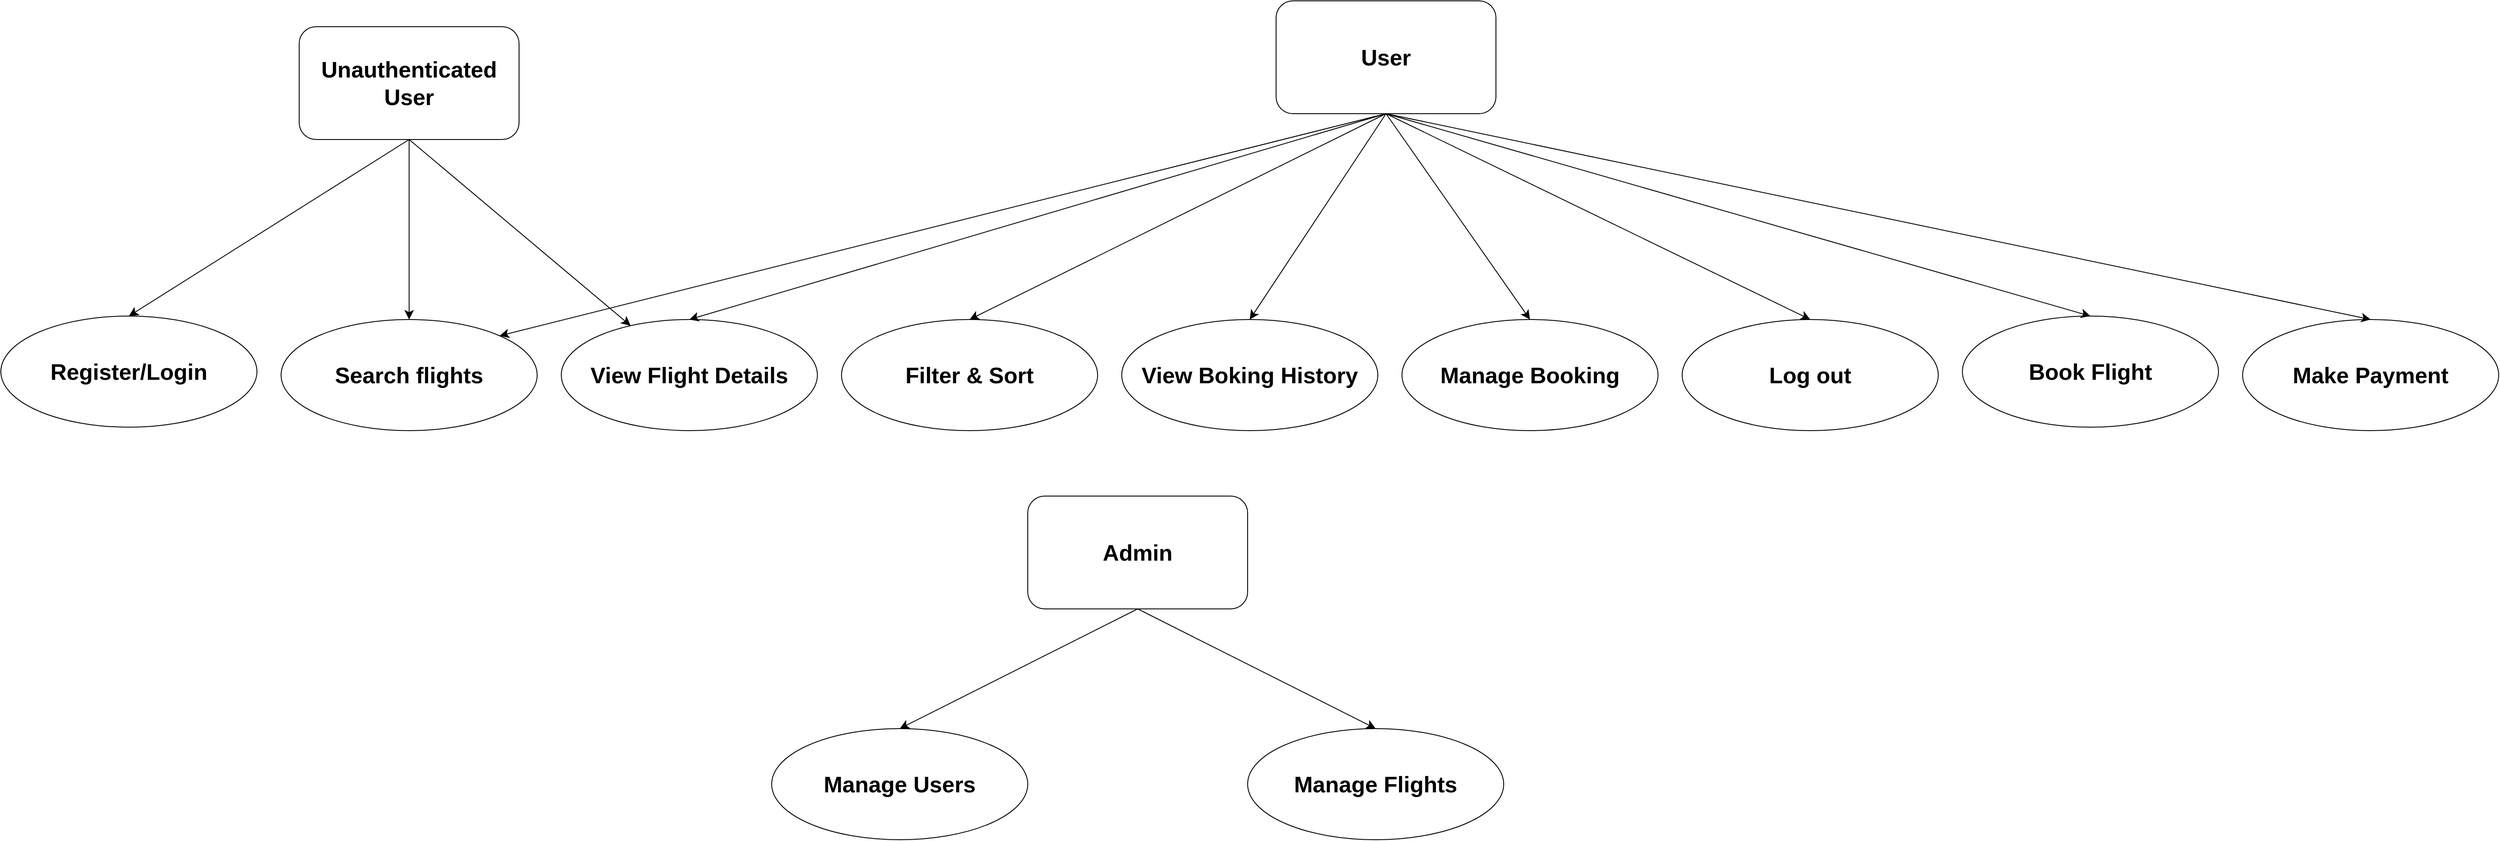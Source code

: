 <mxfile version="24.7.17">
  <diagram name="Страница — 1" id="TT4qeqGrXuM3BmTKuCui">
    <mxGraphModel dx="3668" dy="1992" grid="0" gridSize="10" guides="1" tooltips="1" connect="1" arrows="1" fold="1" page="0" pageScale="1" pageWidth="827" pageHeight="1169" math="0" shadow="0">
      <root>
        <mxCell id="0" />
        <mxCell id="1" parent="0" />
        <mxCell id="zS3TrndBR62WH8lfIMHe-1" value="&lt;b&gt;&lt;font style=&quot;font-size: 26px;&quot;&gt;Unauthenticated User&lt;/font&gt;&lt;/b&gt;" style="rounded=1;whiteSpace=wrap;html=1;" vertex="1" parent="1">
          <mxGeometry x="-116" y="-89" width="255" height="131" as="geometry" />
        </mxCell>
        <mxCell id="zS3TrndBR62WH8lfIMHe-7" value="" style="endArrow=classic;html=1;rounded=0;fontSize=12;startSize=8;endSize=8;curved=1;exitX=0.5;exitY=1;exitDx=0;exitDy=0;entryX=0.5;entryY=0;entryDx=0;entryDy=0;" edge="1" parent="1" source="zS3TrndBR62WH8lfIMHe-1" target="zS3TrndBR62WH8lfIMHe-8">
          <mxGeometry width="50" height="50" relative="1" as="geometry">
            <mxPoint x="175" y="225" as="sourcePoint" />
            <mxPoint x="-49" y="218" as="targetPoint" />
          </mxGeometry>
        </mxCell>
        <mxCell id="zS3TrndBR62WH8lfIMHe-8" value="&lt;font size=&quot;1&quot; style=&quot;&quot;&gt;&lt;b style=&quot;font-size: 26px;&quot;&gt;Search flights&lt;/b&gt;&lt;/font&gt;" style="ellipse;whiteSpace=wrap;html=1;" vertex="1" parent="1">
          <mxGeometry x="-137" y="251" width="297" height="129" as="geometry" />
        </mxCell>
        <mxCell id="zS3TrndBR62WH8lfIMHe-10" value="&lt;font size=&quot;1&quot; style=&quot;&quot;&gt;&lt;b style=&quot;font-size: 26px;&quot;&gt;View Flight Details&lt;/b&gt;&lt;/font&gt;" style="ellipse;whiteSpace=wrap;html=1;" vertex="1" parent="1">
          <mxGeometry x="188" y="251" width="297" height="129" as="geometry" />
        </mxCell>
        <mxCell id="zS3TrndBR62WH8lfIMHe-11" value="&lt;span style=&quot;font-size: 26px;&quot;&gt;&lt;b&gt;User&lt;/b&gt;&lt;/span&gt;" style="rounded=1;whiteSpace=wrap;html=1;" vertex="1" parent="1">
          <mxGeometry x="1017" y="-119" width="255" height="131" as="geometry" />
        </mxCell>
        <mxCell id="zS3TrndBR62WH8lfIMHe-12" value="&lt;b&gt;&lt;font style=&quot;font-size: 26px;&quot;&gt;Admin&lt;/font&gt;&lt;/b&gt;" style="rounded=1;whiteSpace=wrap;html=1;" vertex="1" parent="1">
          <mxGeometry x="729" y="456" width="255" height="131" as="geometry" />
        </mxCell>
        <mxCell id="zS3TrndBR62WH8lfIMHe-13" value="" style="endArrow=classic;html=1;rounded=0;fontSize=12;startSize=8;endSize=8;curved=1;exitX=0.5;exitY=1;exitDx=0;exitDy=0;entryX=1;entryY=0;entryDx=0;entryDy=0;" edge="1" parent="1" source="zS3TrndBR62WH8lfIMHe-11" target="zS3TrndBR62WH8lfIMHe-8">
          <mxGeometry width="50" height="50" relative="1" as="geometry">
            <mxPoint x="646" y="13" as="sourcePoint" />
            <mxPoint x="696" y="-37" as="targetPoint" />
          </mxGeometry>
        </mxCell>
        <mxCell id="zS3TrndBR62WH8lfIMHe-14" value="" style="endArrow=classic;html=1;rounded=0;fontSize=12;startSize=8;endSize=8;curved=1;exitX=0.5;exitY=1;exitDx=0;exitDy=0;" edge="1" parent="1" source="zS3TrndBR62WH8lfIMHe-1" target="zS3TrndBR62WH8lfIMHe-10">
          <mxGeometry width="50" height="50" relative="1" as="geometry">
            <mxPoint x="646" y="13" as="sourcePoint" />
            <mxPoint x="696" y="-37" as="targetPoint" />
          </mxGeometry>
        </mxCell>
        <mxCell id="zS3TrndBR62WH8lfIMHe-15" value="" style="endArrow=classic;html=1;rounded=0;fontSize=12;startSize=8;endSize=8;curved=1;exitX=0.5;exitY=1;exitDx=0;exitDy=0;entryX=0.5;entryY=0;entryDx=0;entryDy=0;" edge="1" parent="1" source="zS3TrndBR62WH8lfIMHe-11" target="zS3TrndBR62WH8lfIMHe-10">
          <mxGeometry width="50" height="50" relative="1" as="geometry">
            <mxPoint x="608" y="13" as="sourcePoint" />
            <mxPoint x="658" y="-37" as="targetPoint" />
          </mxGeometry>
        </mxCell>
        <mxCell id="zS3TrndBR62WH8lfIMHe-17" value="&lt;b style=&quot;&quot;&gt;&lt;font style=&quot;font-size: 26px;&quot;&gt;Filter &amp;amp; Sort&lt;/font&gt;&lt;/b&gt;" style="ellipse;whiteSpace=wrap;html=1;" vertex="1" parent="1">
          <mxGeometry x="513" y="251" width="297" height="129" as="geometry" />
        </mxCell>
        <mxCell id="zS3TrndBR62WH8lfIMHe-18" value="&lt;b style=&quot;&quot;&gt;&lt;font style=&quot;font-size: 26px;&quot;&gt;View Boking History&lt;/font&gt;&lt;/b&gt;" style="ellipse;whiteSpace=wrap;html=1;" vertex="1" parent="1">
          <mxGeometry x="838" y="251" width="297" height="129" as="geometry" />
        </mxCell>
        <mxCell id="zS3TrndBR62WH8lfIMHe-19" value="&lt;b style=&quot;&quot;&gt;&lt;font style=&quot;font-size: 26px;&quot;&gt;Manage Booking&lt;/font&gt;&lt;/b&gt;" style="ellipse;whiteSpace=wrap;html=1;" vertex="1" parent="1">
          <mxGeometry x="1163" y="251" width="297" height="129" as="geometry" />
        </mxCell>
        <mxCell id="zS3TrndBR62WH8lfIMHe-20" value="&lt;b style=&quot;&quot;&gt;&lt;font style=&quot;font-size: 26px;&quot;&gt;Log out&lt;/font&gt;&lt;/b&gt;" style="ellipse;whiteSpace=wrap;html=1;" vertex="1" parent="1">
          <mxGeometry x="1488" y="251" width="297" height="129" as="geometry" />
        </mxCell>
        <mxCell id="zS3TrndBR62WH8lfIMHe-21" value="&lt;b style=&quot;&quot;&gt;&lt;font style=&quot;font-size: 26px;&quot;&gt;Book Flight&lt;/font&gt;&lt;/b&gt;" style="ellipse;whiteSpace=wrap;html=1;" vertex="1" parent="1">
          <mxGeometry x="1813" y="247" width="297" height="129" as="geometry" />
        </mxCell>
        <mxCell id="zS3TrndBR62WH8lfIMHe-22" value="&lt;font style=&quot;font-size: 26px;&quot;&gt;&lt;b style=&quot;&quot;&gt;&lt;font style=&quot;font-size: 26px;&quot;&gt;Make &lt;/font&gt;&lt;/b&gt;&lt;b style=&quot;&quot;&gt;Payment&lt;/b&gt;&lt;/font&gt;" style="ellipse;whiteSpace=wrap;html=1;" vertex="1" parent="1">
          <mxGeometry x="2138" y="251" width="297" height="129" as="geometry" />
        </mxCell>
        <mxCell id="zS3TrndBR62WH8lfIMHe-23" value="" style="endArrow=classic;html=1;rounded=0;fontSize=12;startSize=8;endSize=8;curved=1;exitX=0.5;exitY=1;exitDx=0;exitDy=0;entryX=0.5;entryY=0;entryDx=0;entryDy=0;" edge="1" parent="1" source="zS3TrndBR62WH8lfIMHe-11" target="zS3TrndBR62WH8lfIMHe-17">
          <mxGeometry width="50" height="50" relative="1" as="geometry">
            <mxPoint x="1157" y="457" as="sourcePoint" />
            <mxPoint x="1207" y="407" as="targetPoint" />
          </mxGeometry>
        </mxCell>
        <mxCell id="zS3TrndBR62WH8lfIMHe-24" value="" style="endArrow=classic;html=1;rounded=0;fontSize=12;startSize=8;endSize=8;curved=1;exitX=0.5;exitY=1;exitDx=0;exitDy=0;entryX=0.5;entryY=0;entryDx=0;entryDy=0;" edge="1" parent="1" source="zS3TrndBR62WH8lfIMHe-11" target="zS3TrndBR62WH8lfIMHe-18">
          <mxGeometry width="50" height="50" relative="1" as="geometry">
            <mxPoint x="1157" y="457" as="sourcePoint" />
            <mxPoint x="1207" y="407" as="targetPoint" />
          </mxGeometry>
        </mxCell>
        <mxCell id="zS3TrndBR62WH8lfIMHe-25" value="" style="endArrow=classic;html=1;rounded=0;fontSize=12;startSize=8;endSize=8;curved=1;exitX=0.5;exitY=1;exitDx=0;exitDy=0;entryX=0.5;entryY=0;entryDx=0;entryDy=0;" edge="1" parent="1" source="zS3TrndBR62WH8lfIMHe-11" target="zS3TrndBR62WH8lfIMHe-19">
          <mxGeometry width="50" height="50" relative="1" as="geometry">
            <mxPoint x="1157" y="457" as="sourcePoint" />
            <mxPoint x="1207" y="407" as="targetPoint" />
          </mxGeometry>
        </mxCell>
        <mxCell id="zS3TrndBR62WH8lfIMHe-26" value="" style="endArrow=classic;html=1;rounded=0;fontSize=12;startSize=8;endSize=8;curved=1;exitX=0.5;exitY=1;exitDx=0;exitDy=0;entryX=0.5;entryY=0;entryDx=0;entryDy=0;" edge="1" parent="1" source="zS3TrndBR62WH8lfIMHe-11" target="zS3TrndBR62WH8lfIMHe-20">
          <mxGeometry width="50" height="50" relative="1" as="geometry">
            <mxPoint x="1157" y="457" as="sourcePoint" />
            <mxPoint x="1207" y="407" as="targetPoint" />
          </mxGeometry>
        </mxCell>
        <mxCell id="zS3TrndBR62WH8lfIMHe-27" value="" style="endArrow=classic;html=1;rounded=0;fontSize=12;startSize=8;endSize=8;curved=1;exitX=0.5;exitY=1;exitDx=0;exitDy=0;entryX=0.5;entryY=0;entryDx=0;entryDy=0;" edge="1" parent="1" source="zS3TrndBR62WH8lfIMHe-11" target="zS3TrndBR62WH8lfIMHe-21">
          <mxGeometry width="50" height="50" relative="1" as="geometry">
            <mxPoint x="1157" y="457" as="sourcePoint" />
            <mxPoint x="1207" y="407" as="targetPoint" />
          </mxGeometry>
        </mxCell>
        <mxCell id="zS3TrndBR62WH8lfIMHe-28" value="" style="endArrow=classic;html=1;rounded=0;fontSize=12;startSize=8;endSize=8;curved=1;exitX=0.5;exitY=1;exitDx=0;exitDy=0;entryX=0.5;entryY=0;entryDx=0;entryDy=0;" edge="1" parent="1" source="zS3TrndBR62WH8lfIMHe-11" target="zS3TrndBR62WH8lfIMHe-22">
          <mxGeometry width="50" height="50" relative="1" as="geometry">
            <mxPoint x="1157" y="457" as="sourcePoint" />
            <mxPoint x="1207" y="407" as="targetPoint" />
          </mxGeometry>
        </mxCell>
        <mxCell id="zS3TrndBR62WH8lfIMHe-29" value="&lt;b style=&quot;&quot;&gt;&lt;font style=&quot;font-size: 26px;&quot;&gt;Register/Login&lt;/font&gt;&lt;/b&gt;" style="ellipse;whiteSpace=wrap;html=1;" vertex="1" parent="1">
          <mxGeometry x="-462" y="247" width="297" height="129" as="geometry" />
        </mxCell>
        <mxCell id="zS3TrndBR62WH8lfIMHe-30" value="" style="endArrow=classic;html=1;rounded=0;fontSize=12;startSize=8;endSize=8;curved=1;exitX=0.5;exitY=1;exitDx=0;exitDy=0;entryX=0.5;entryY=0;entryDx=0;entryDy=0;" edge="1" parent="1" source="zS3TrndBR62WH8lfIMHe-1" target="zS3TrndBR62WH8lfIMHe-29">
          <mxGeometry width="50" height="50" relative="1" as="geometry">
            <mxPoint x="1023" y="443" as="sourcePoint" />
            <mxPoint x="1073" y="393" as="targetPoint" />
          </mxGeometry>
        </mxCell>
        <mxCell id="zS3TrndBR62WH8lfIMHe-33" value="" style="endArrow=classic;html=1;rounded=0;fontSize=12;startSize=8;endSize=8;curved=1;exitX=0.5;exitY=1;exitDx=0;exitDy=0;entryX=0.5;entryY=0;entryDx=0;entryDy=0;" edge="1" parent="1" source="zS3TrndBR62WH8lfIMHe-12" target="zS3TrndBR62WH8lfIMHe-35">
          <mxGeometry width="50" height="50" relative="1" as="geometry">
            <mxPoint x="951" y="517" as="sourcePoint" />
            <mxPoint x="612" y="764" as="targetPoint" />
          </mxGeometry>
        </mxCell>
        <mxCell id="zS3TrndBR62WH8lfIMHe-34" value="" style="endArrow=classic;html=1;rounded=0;fontSize=12;startSize=8;endSize=8;curved=1;exitX=0.5;exitY=1;exitDx=0;exitDy=0;entryX=0.5;entryY=0;entryDx=0;entryDy=0;" edge="1" parent="1" source="zS3TrndBR62WH8lfIMHe-12" target="zS3TrndBR62WH8lfIMHe-36">
          <mxGeometry width="50" height="50" relative="1" as="geometry">
            <mxPoint x="951" y="517" as="sourcePoint" />
            <mxPoint x="1054" y="766" as="targetPoint" />
          </mxGeometry>
        </mxCell>
        <mxCell id="zS3TrndBR62WH8lfIMHe-35" value="&lt;span style=&quot;font-size: 26px;&quot;&gt;&lt;b&gt;Manage Users&lt;/b&gt;&lt;/span&gt;" style="ellipse;whiteSpace=wrap;html=1;" vertex="1" parent="1">
          <mxGeometry x="432" y="726" width="297" height="129" as="geometry" />
        </mxCell>
        <mxCell id="zS3TrndBR62WH8lfIMHe-36" value="&lt;font size=&quot;1&quot; style=&quot;&quot;&gt;&lt;b style=&quot;font-size: 26px;&quot;&gt;Manage Flights&lt;/b&gt;&lt;/font&gt;" style="ellipse;whiteSpace=wrap;html=1;" vertex="1" parent="1">
          <mxGeometry x="984" y="726" width="297" height="129" as="geometry" />
        </mxCell>
      </root>
    </mxGraphModel>
  </diagram>
</mxfile>
